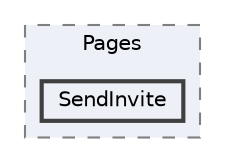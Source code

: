 digraph "Bloberts/Scripts/UI/Pages/SendInvite"
{
 // LATEX_PDF_SIZE
  bgcolor="transparent";
  edge [fontname=Helvetica,fontsize=10,labelfontname=Helvetica,labelfontsize=10];
  node [fontname=Helvetica,fontsize=10,shape=box,height=0.2,width=0.4];
  compound=true
  subgraph clusterdir_0ec4a9d89eea34853c2ecb2ecdbd9dde {
    graph [ bgcolor="#edf0f7", pencolor="grey50", label="Pages", fontname=Helvetica,fontsize=10 style="filled,dashed", URL="dir_0ec4a9d89eea34853c2ecb2ecdbd9dde.html",tooltip=""]
  dir_69b3d79f943dbce52564363f3b14c2a8 [label="SendInvite", fillcolor="#edf0f7", color="grey25", style="filled,bold", URL="dir_69b3d79f943dbce52564363f3b14c2a8.html",tooltip=""];
  }
}
